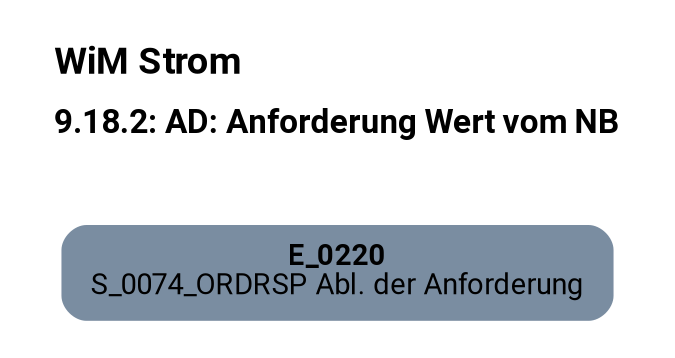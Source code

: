 digraph D {
    labelloc="t";
    label=<<B><FONT POINT-SIZE="18">WiM Strom</FONT></B><BR align="left"/><BR/><B><FONT POINT-SIZE="16">9.18.2: AD: Anforderung Wert vom NB</FONT></B><BR align="left"/><BR/><BR/><BR/>>;
    ratio="compress";
    concentrate=true;
    pack=true;
    rankdir=TB;
    packmode="array";
    size="20,20";
    fontsize=12;
    pad=0.25;
    "Empty" [margin="0.2,0.12", shape=box, style="filled,rounded", penwidth=0.0, fillcolor="#7a8da1", label=<<B>E_0220</B><BR align="center"/><FONT>S_0074_ORDRSP Abl. der Anforderung</FONT><BR align="center"/>>, fontname="Roboto, sans-serif"];


    bgcolor="transparent";
fontname="Roboto, sans-serif";
}